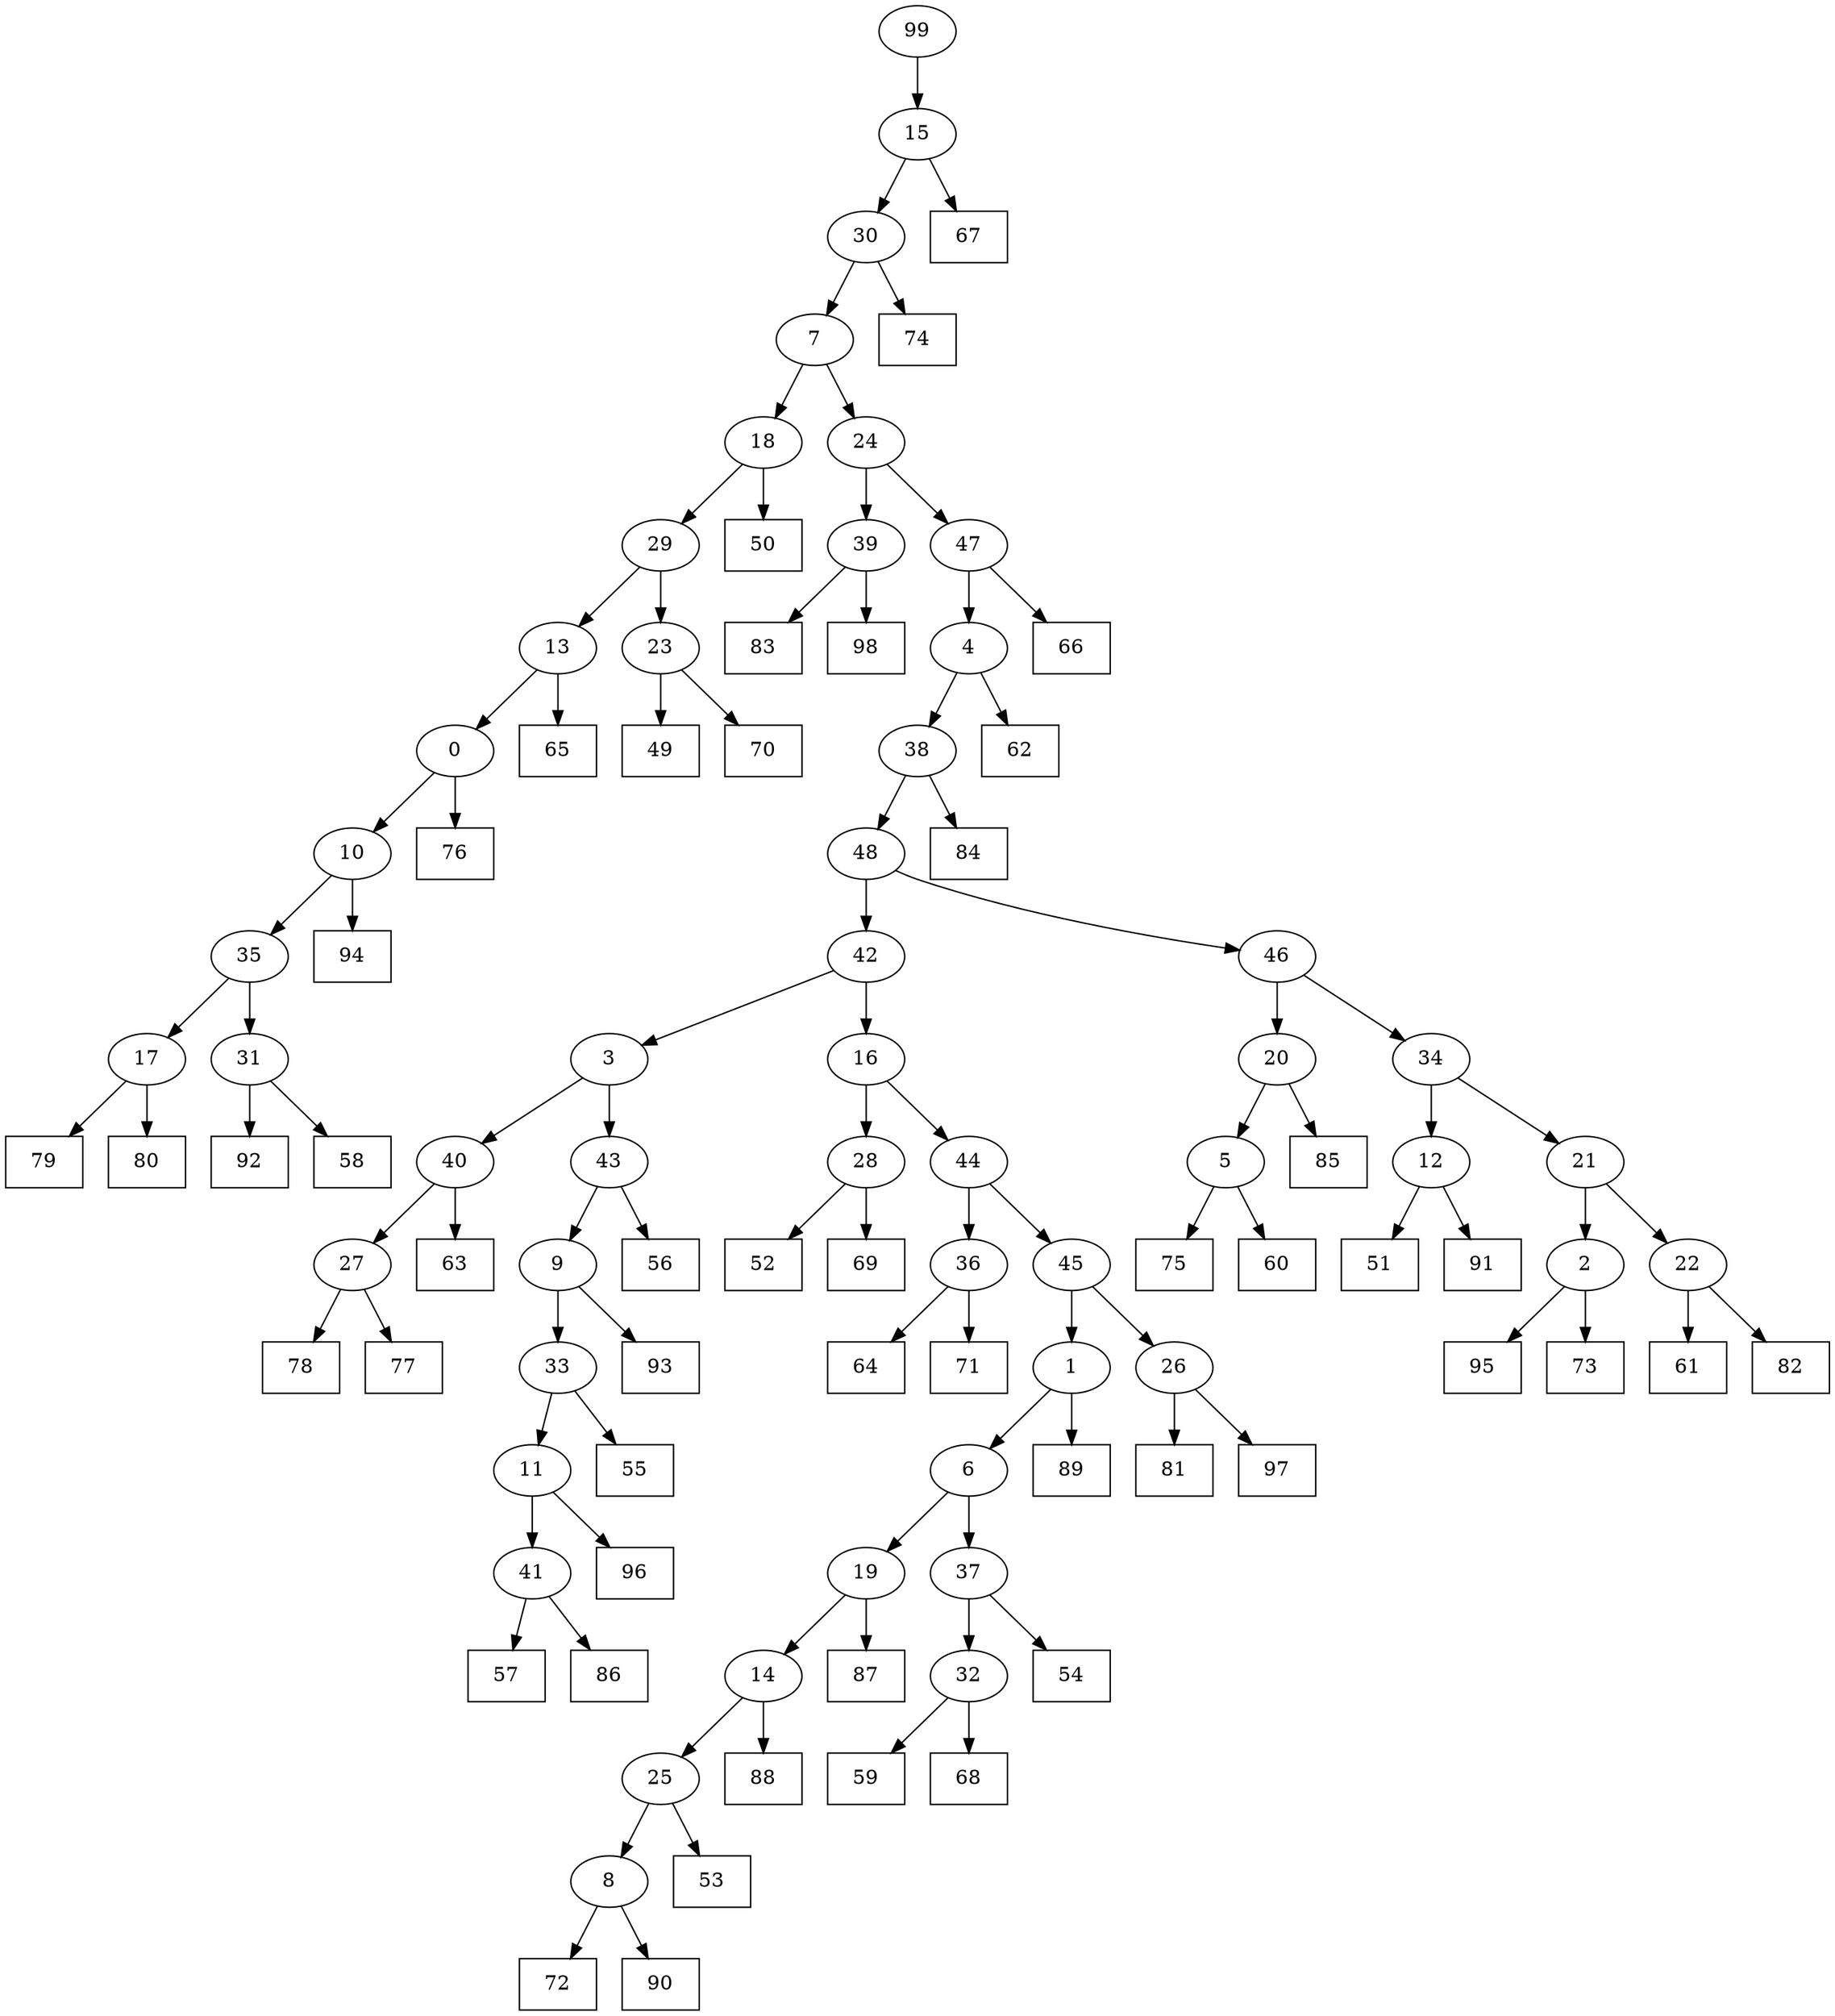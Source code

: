 digraph G {
0[label="0"];
1[label="1"];
2[label="2"];
3[label="3"];
4[label="4"];
5[label="5"];
6[label="6"];
7[label="7"];
8[label="8"];
9[label="9"];
10[label="10"];
11[label="11"];
12[label="12"];
13[label="13"];
14[label="14"];
15[label="15"];
16[label="16"];
17[label="17"];
18[label="18"];
19[label="19"];
20[label="20"];
21[label="21"];
22[label="22"];
23[label="23"];
24[label="24"];
25[label="25"];
26[label="26"];
27[label="27"];
28[label="28"];
29[label="29"];
30[label="30"];
31[label="31"];
32[label="32"];
33[label="33"];
34[label="34"];
35[label="35"];
36[label="36"];
37[label="37"];
38[label="38"];
39[label="39"];
40[label="40"];
41[label="41"];
42[label="42"];
43[label="43"];
44[label="44"];
45[label="45"];
46[label="46"];
47[label="47"];
48[label="48"];
49[shape=box,label="92"];
50[shape=box,label="52"];
51[shape=box,label="61"];
52[shape=box,label="56"];
53[shape=box,label="85"];
54[shape=box,label="58"];
55[shape=box,label="75"];
56[shape=box,label="95"];
57[shape=box,label="51"];
58[shape=box,label="57"];
59[shape=box,label="88"];
60[shape=box,label="62"];
61[shape=box,label="49"];
62[shape=box,label="59"];
63[shape=box,label="67"];
64[shape=box,label="69"];
65[shape=box,label="65"];
66[shape=box,label="68"];
67[shape=box,label="87"];
68[shape=box,label="81"];
69[shape=box,label="64"];
70[shape=box,label="55"];
71[shape=box,label="53"];
72[shape=box,label="83"];
73[shape=box,label="63"];
74[shape=box,label="96"];
75[shape=box,label="74"];
76[shape=box,label="78"];
77[shape=box,label="70"];
78[shape=box,label="66"];
79[shape=box,label="73"];
80[shape=box,label="76"];
81[shape=box,label="72"];
82[shape=box,label="94"];
83[shape=box,label="82"];
84[shape=box,label="90"];
85[shape=box,label="97"];
86[shape=box,label="50"];
87[shape=box,label="79"];
88[shape=box,label="98"];
89[shape=box,label="54"];
90[shape=box,label="80"];
91[shape=box,label="89"];
92[shape=box,label="84"];
93[shape=box,label="93"];
94[shape=box,label="91"];
95[shape=box,label="86"];
96[shape=box,label="77"];
97[shape=box,label="71"];
98[shape=box,label="60"];
99[label="99"];
27->96 ;
11->74 ;
31->54 ;
14->59 ;
34->12 ;
12->94 ;
4->60 ;
37->89 ;
43->52 ;
28->64 ;
28->50 ;
17->87 ;
2->56 ;
32->66 ;
27->76 ;
15->30 ;
8->84 ;
44->45 ;
34->21 ;
9->93 ;
16->44 ;
7->24 ;
30->7 ;
7->18 ;
5->55 ;
36->69 ;
46->20 ;
20->53 ;
43->9 ;
19->67 ;
26->68 ;
33->11 ;
48->46 ;
46->34 ;
39->88 ;
1->91 ;
99->15 ;
41->58 ;
37->32 ;
32->62 ;
22->51 ;
35->17 ;
17->90 ;
22->83 ;
45->1 ;
1->6 ;
6->37 ;
24->47 ;
47->78 ;
18->86 ;
10->35 ;
23->61 ;
35->31 ;
31->49 ;
48->42 ;
0->80 ;
5->98 ;
29->23 ;
42->16 ;
16->28 ;
2->79 ;
21->2 ;
40->73 ;
24->39 ;
39->72 ;
15->63 ;
44->36 ;
20->5 ;
25->71 ;
9->33 ;
33->70 ;
13->0 ;
8->81 ;
30->75 ;
38->48 ;
36->97 ;
25->8 ;
18->29 ;
29->13 ;
0->10 ;
10->82 ;
14->25 ;
47->4 ;
3->43 ;
12->57 ;
3->40 ;
40->27 ;
42->3 ;
11->41 ;
41->95 ;
23->77 ;
4->38 ;
38->92 ;
21->22 ;
45->26 ;
26->85 ;
13->65 ;
6->19 ;
19->14 ;
}
